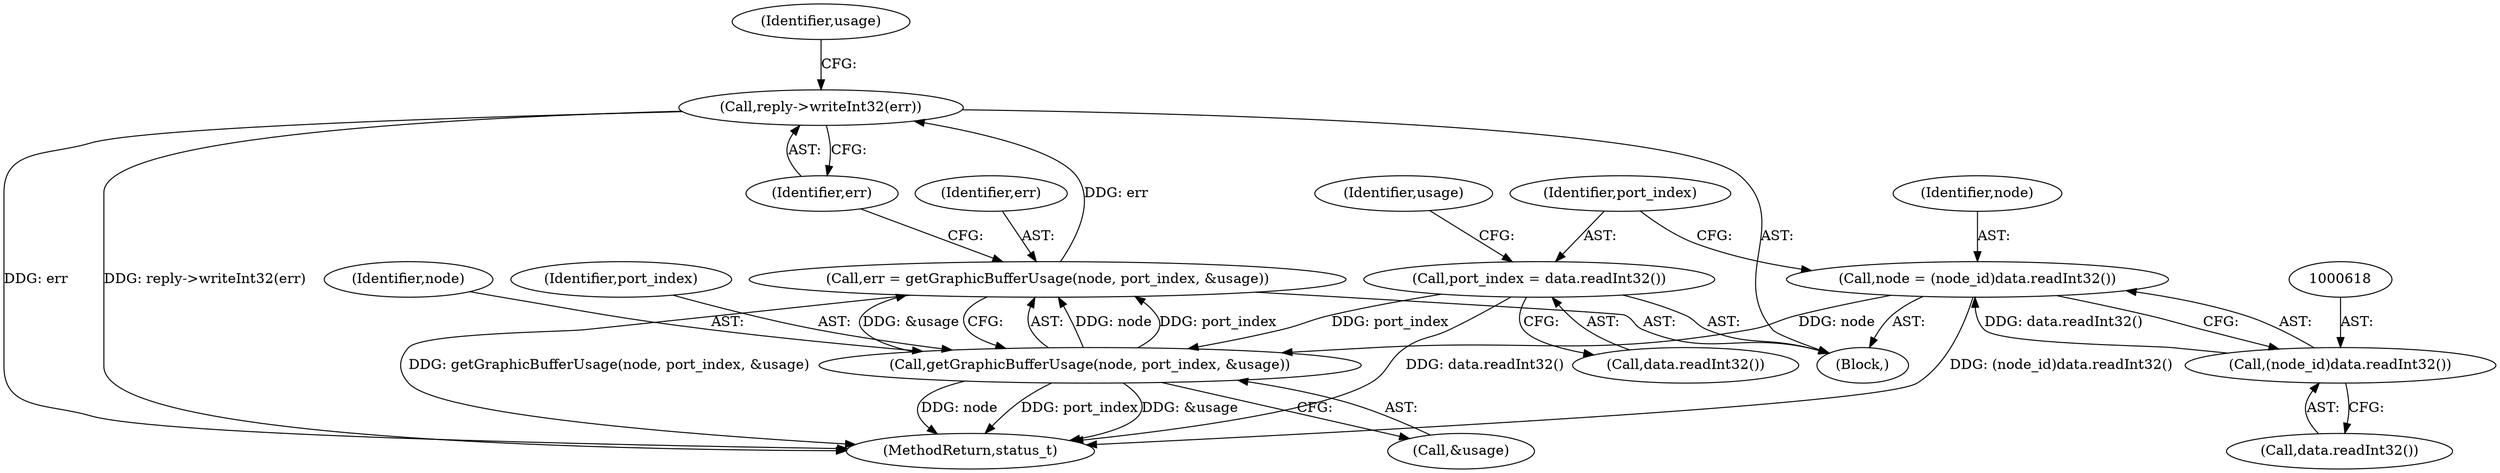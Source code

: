digraph "0_Android_0bb5ced60304da7f61478ffd359e7ba65d72f181@API" {
"1000636" [label="(Call,reply->writeInt32(err))"];
"1000629" [label="(Call,err = getGraphicBufferUsage(node, port_index, &usage))"];
"1000631" [label="(Call,getGraphicBufferUsage(node, port_index, &usage))"];
"1000615" [label="(Call,node = (node_id)data.readInt32())"];
"1000617" [label="(Call,(node_id)data.readInt32())"];
"1000621" [label="(Call,port_index = data.readInt32())"];
"1001353" [label="(MethodReturn,status_t)"];
"1000629" [label="(Call,err = getGraphicBufferUsage(node, port_index, &usage))"];
"1000621" [label="(Call,port_index = data.readInt32())"];
"1000639" [label="(Identifier,usage)"];
"1000637" [label="(Identifier,err)"];
"1000632" [label="(Identifier,node)"];
"1000630" [label="(Identifier,err)"];
"1000633" [label="(Identifier,port_index)"];
"1000617" [label="(Call,(node_id)data.readInt32())"];
"1000636" [label="(Call,reply->writeInt32(err))"];
"1000615" [label="(Call,node = (node_id)data.readInt32())"];
"1000616" [label="(Identifier,node)"];
"1000623" [label="(Call,data.readInt32())"];
"1000609" [label="(Block,)"];
"1000626" [label="(Identifier,usage)"];
"1000622" [label="(Identifier,port_index)"];
"1000631" [label="(Call,getGraphicBufferUsage(node, port_index, &usage))"];
"1000619" [label="(Call,data.readInt32())"];
"1000634" [label="(Call,&usage)"];
"1000636" -> "1000609"  [label="AST: "];
"1000636" -> "1000637"  [label="CFG: "];
"1000637" -> "1000636"  [label="AST: "];
"1000639" -> "1000636"  [label="CFG: "];
"1000636" -> "1001353"  [label="DDG: err"];
"1000636" -> "1001353"  [label="DDG: reply->writeInt32(err)"];
"1000629" -> "1000636"  [label="DDG: err"];
"1000629" -> "1000609"  [label="AST: "];
"1000629" -> "1000631"  [label="CFG: "];
"1000630" -> "1000629"  [label="AST: "];
"1000631" -> "1000629"  [label="AST: "];
"1000637" -> "1000629"  [label="CFG: "];
"1000629" -> "1001353"  [label="DDG: getGraphicBufferUsage(node, port_index, &usage)"];
"1000631" -> "1000629"  [label="DDG: node"];
"1000631" -> "1000629"  [label="DDG: port_index"];
"1000631" -> "1000629"  [label="DDG: &usage"];
"1000631" -> "1000634"  [label="CFG: "];
"1000632" -> "1000631"  [label="AST: "];
"1000633" -> "1000631"  [label="AST: "];
"1000634" -> "1000631"  [label="AST: "];
"1000631" -> "1001353"  [label="DDG: node"];
"1000631" -> "1001353"  [label="DDG: port_index"];
"1000631" -> "1001353"  [label="DDG: &usage"];
"1000615" -> "1000631"  [label="DDG: node"];
"1000621" -> "1000631"  [label="DDG: port_index"];
"1000615" -> "1000609"  [label="AST: "];
"1000615" -> "1000617"  [label="CFG: "];
"1000616" -> "1000615"  [label="AST: "];
"1000617" -> "1000615"  [label="AST: "];
"1000622" -> "1000615"  [label="CFG: "];
"1000615" -> "1001353"  [label="DDG: (node_id)data.readInt32()"];
"1000617" -> "1000615"  [label="DDG: data.readInt32()"];
"1000617" -> "1000619"  [label="CFG: "];
"1000618" -> "1000617"  [label="AST: "];
"1000619" -> "1000617"  [label="AST: "];
"1000621" -> "1000609"  [label="AST: "];
"1000621" -> "1000623"  [label="CFG: "];
"1000622" -> "1000621"  [label="AST: "];
"1000623" -> "1000621"  [label="AST: "];
"1000626" -> "1000621"  [label="CFG: "];
"1000621" -> "1001353"  [label="DDG: data.readInt32()"];
}
